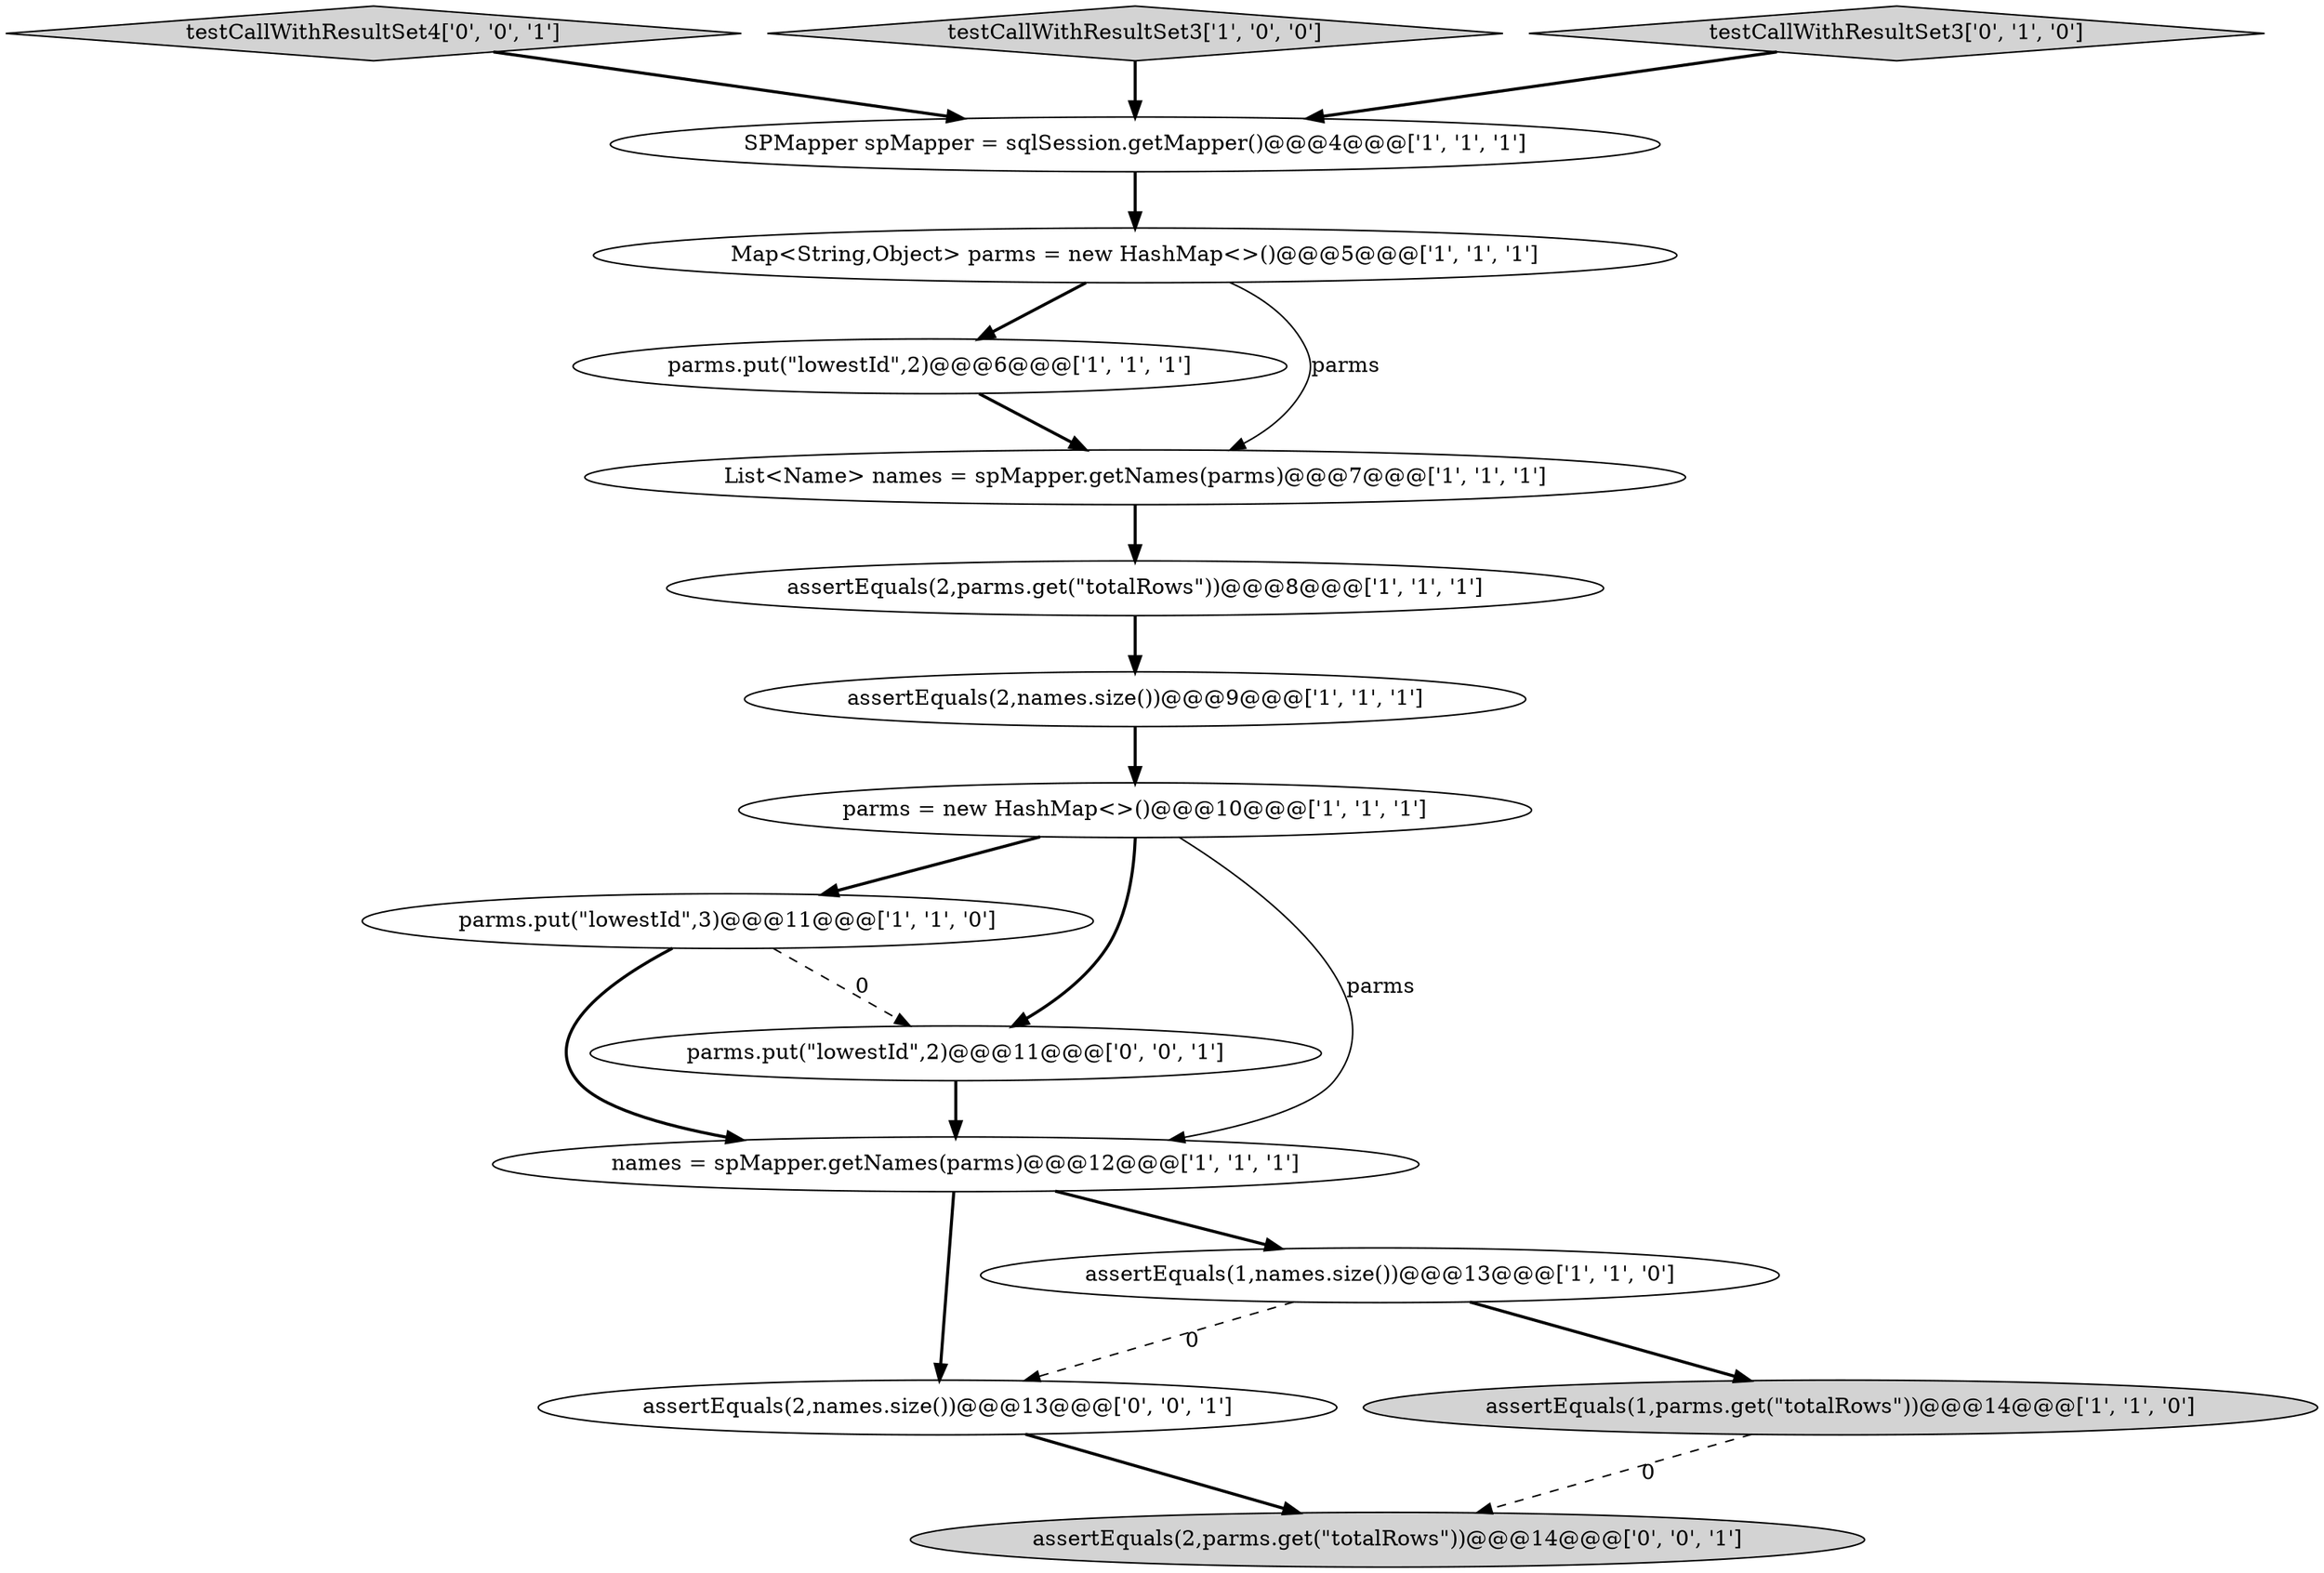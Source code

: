 digraph {
13 [style = filled, label = "testCallWithResultSet4['0', '0', '1']", fillcolor = lightgray, shape = diamond image = "AAA0AAABBB3BBB"];
16 [style = filled, label = "assertEquals(2,parms.get(\"totalRows\"))@@@14@@@['0', '0', '1']", fillcolor = lightgray, shape = ellipse image = "AAA0AAABBB3BBB"];
3 [style = filled, label = "testCallWithResultSet3['1', '0', '0']", fillcolor = lightgray, shape = diamond image = "AAA0AAABBB1BBB"];
14 [style = filled, label = "assertEquals(2,names.size())@@@13@@@['0', '0', '1']", fillcolor = white, shape = ellipse image = "AAA0AAABBB3BBB"];
9 [style = filled, label = "assertEquals(1,names.size())@@@13@@@['1', '1', '0']", fillcolor = white, shape = ellipse image = "AAA0AAABBB1BBB"];
1 [style = filled, label = "assertEquals(2,parms.get(\"totalRows\"))@@@8@@@['1', '1', '1']", fillcolor = white, shape = ellipse image = "AAA0AAABBB1BBB"];
10 [style = filled, label = "parms.put(\"lowestId\",2)@@@6@@@['1', '1', '1']", fillcolor = white, shape = ellipse image = "AAA0AAABBB1BBB"];
12 [style = filled, label = "testCallWithResultSet3['0', '1', '0']", fillcolor = lightgray, shape = diamond image = "AAA0AAABBB2BBB"];
5 [style = filled, label = "Map<String,Object> parms = new HashMap<>()@@@5@@@['1', '1', '1']", fillcolor = white, shape = ellipse image = "AAA0AAABBB1BBB"];
8 [style = filled, label = "parms.put(\"lowestId\",3)@@@11@@@['1', '1', '0']", fillcolor = white, shape = ellipse image = "AAA0AAABBB1BBB"];
11 [style = filled, label = "parms = new HashMap<>()@@@10@@@['1', '1', '1']", fillcolor = white, shape = ellipse image = "AAA0AAABBB1BBB"];
0 [style = filled, label = "List<Name> names = spMapper.getNames(parms)@@@7@@@['1', '1', '1']", fillcolor = white, shape = ellipse image = "AAA0AAABBB1BBB"];
7 [style = filled, label = "SPMapper spMapper = sqlSession.getMapper()@@@4@@@['1', '1', '1']", fillcolor = white, shape = ellipse image = "AAA0AAABBB1BBB"];
15 [style = filled, label = "parms.put(\"lowestId\",2)@@@11@@@['0', '0', '1']", fillcolor = white, shape = ellipse image = "AAA0AAABBB3BBB"];
6 [style = filled, label = "assertEquals(1,parms.get(\"totalRows\"))@@@14@@@['1', '1', '0']", fillcolor = lightgray, shape = ellipse image = "AAA0AAABBB1BBB"];
2 [style = filled, label = "names = spMapper.getNames(parms)@@@12@@@['1', '1', '1']", fillcolor = white, shape = ellipse image = "AAA0AAABBB1BBB"];
4 [style = filled, label = "assertEquals(2,names.size())@@@9@@@['1', '1', '1']", fillcolor = white, shape = ellipse image = "AAA0AAABBB1BBB"];
14->16 [style = bold, label=""];
5->10 [style = bold, label=""];
1->4 [style = bold, label=""];
15->2 [style = bold, label=""];
11->2 [style = solid, label="parms"];
8->15 [style = dashed, label="0"];
2->9 [style = bold, label=""];
12->7 [style = bold, label=""];
11->15 [style = bold, label=""];
9->6 [style = bold, label=""];
7->5 [style = bold, label=""];
6->16 [style = dashed, label="0"];
9->14 [style = dashed, label="0"];
8->2 [style = bold, label=""];
3->7 [style = bold, label=""];
13->7 [style = bold, label=""];
0->1 [style = bold, label=""];
2->14 [style = bold, label=""];
10->0 [style = bold, label=""];
11->8 [style = bold, label=""];
5->0 [style = solid, label="parms"];
4->11 [style = bold, label=""];
}
